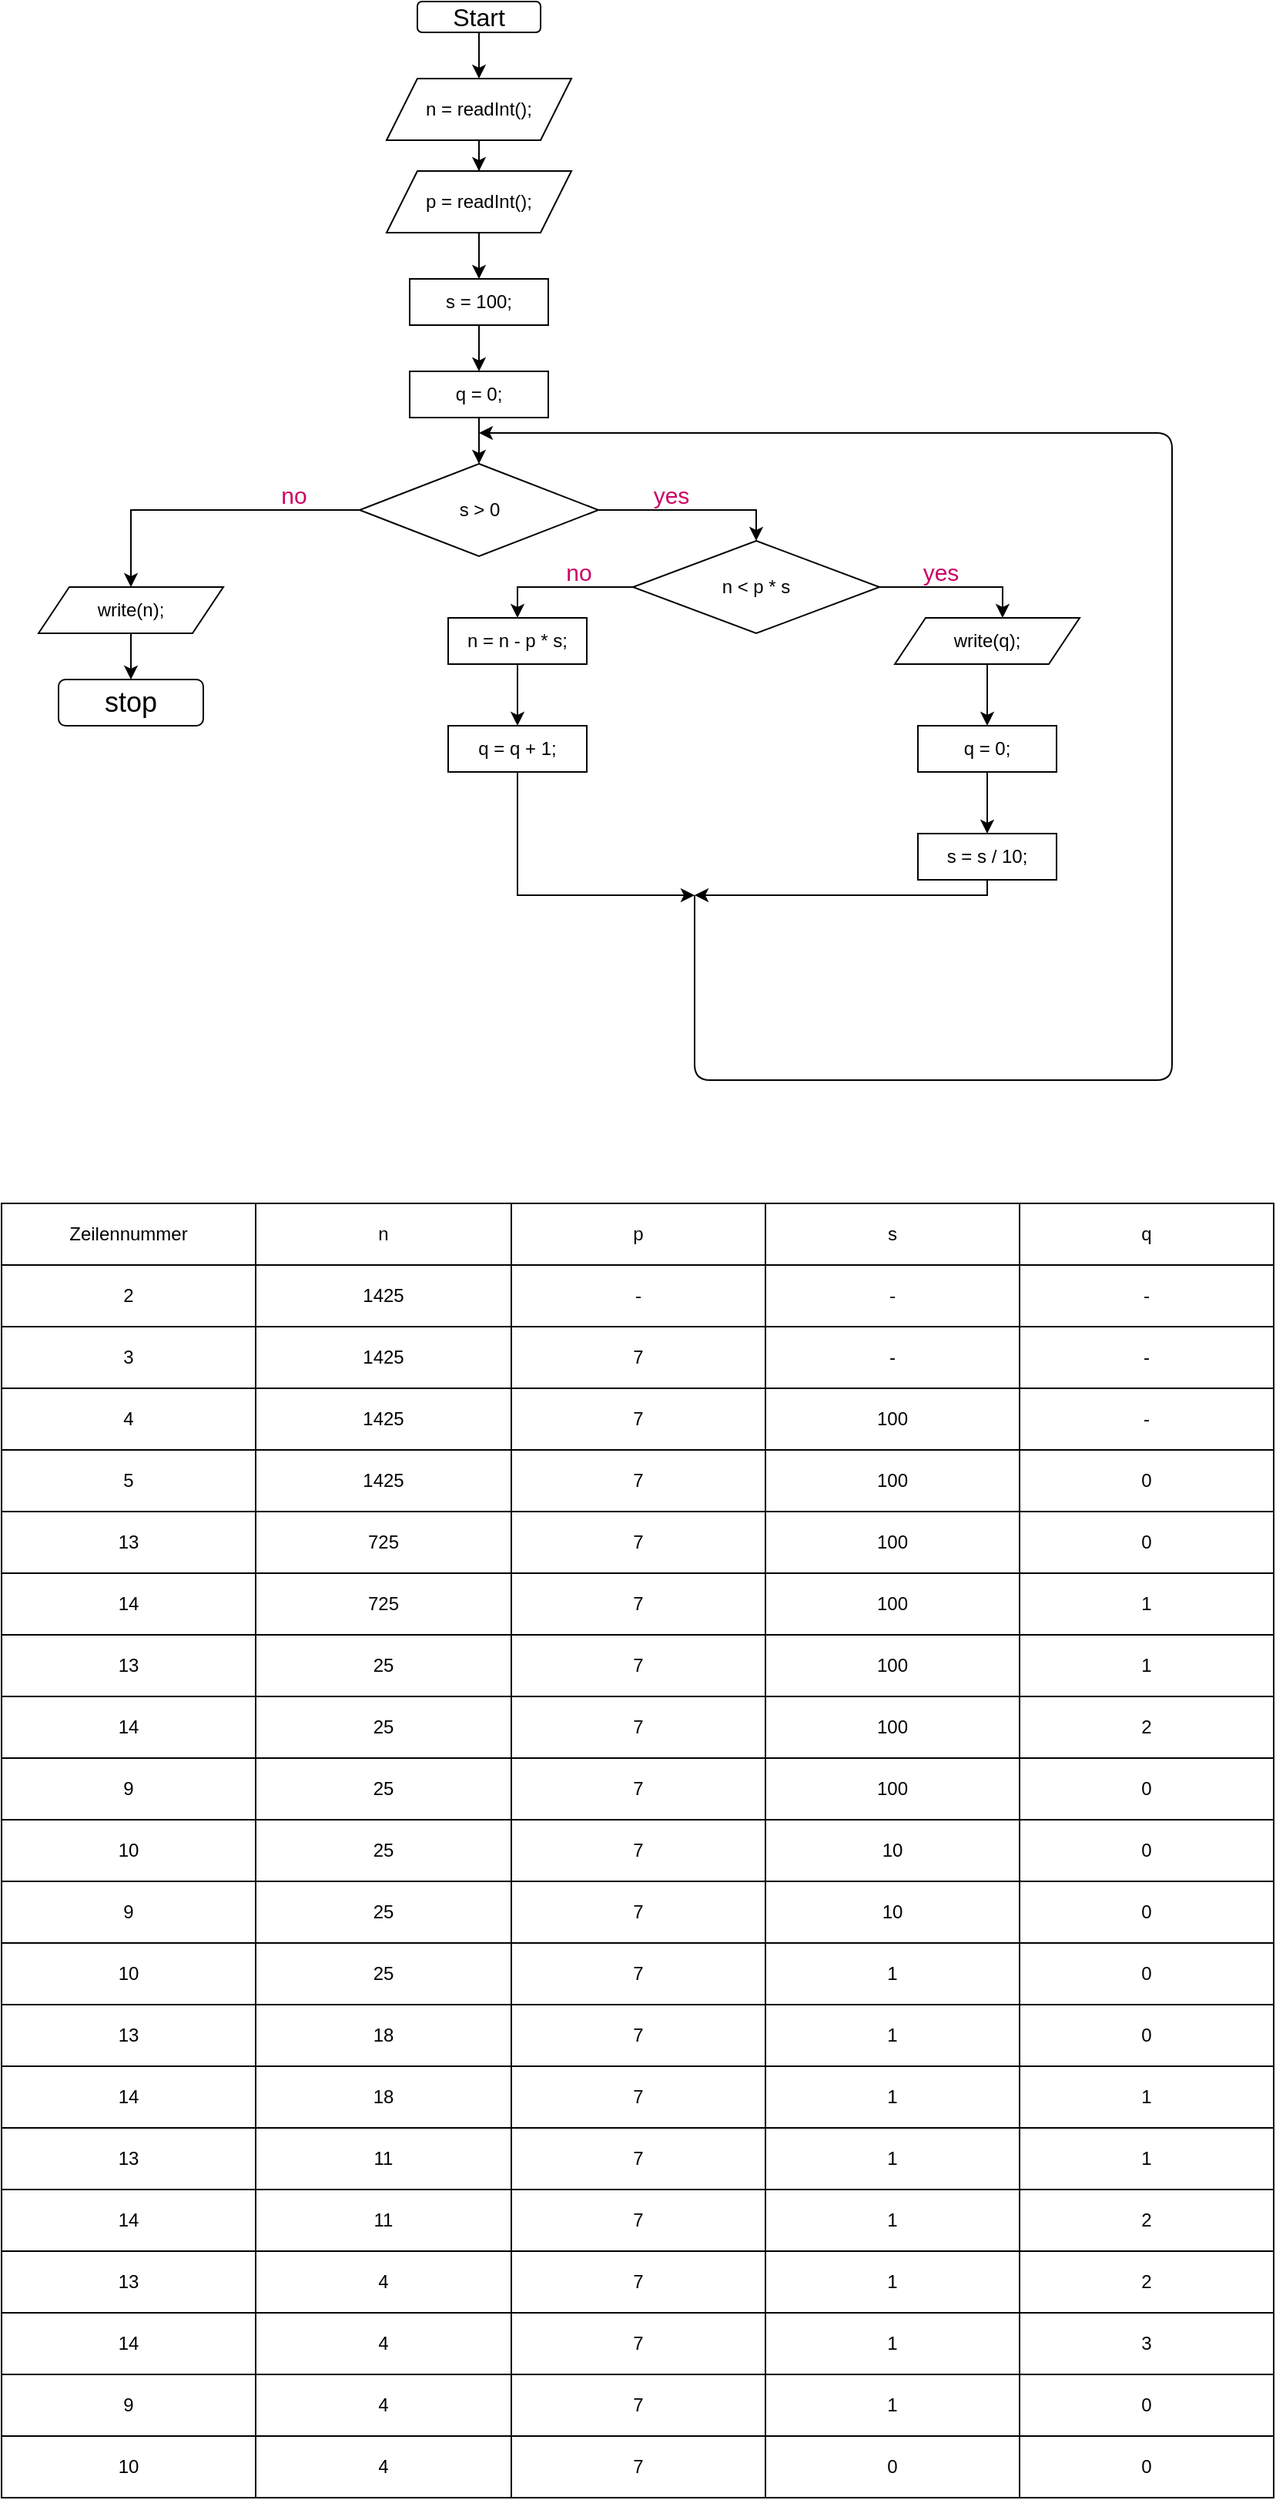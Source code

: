 <mxfile version="13.10.4" type="github">
  <diagram id="C5RBs43oDa-KdzZeNtuy" name="Page-1">
    <mxGraphModel dx="3784" dy="3625" grid="1" gridSize="10" guides="1" tooltips="1" connect="1" arrows="1" fold="1" page="1" pageScale="1" pageWidth="827" pageHeight="1169" math="0" shadow="0">
      <root>
        <mxCell id="WIyWlLk6GJQsqaUBKTNV-0" />
        <mxCell id="WIyWlLk6GJQsqaUBKTNV-1" parent="WIyWlLk6GJQsqaUBKTNV-0" />
        <mxCell id="oVYYZSYCnaUJ3tYDAJk9-23" style="edgeStyle=orthogonalEdgeStyle;rounded=0;orthogonalLoop=1;jettySize=auto;html=1;" edge="1" parent="WIyWlLk6GJQsqaUBKTNV-1" source="oVYYZSYCnaUJ3tYDAJk9-0" target="oVYYZSYCnaUJ3tYDAJk9-9">
          <mxGeometry relative="1" as="geometry" />
        </mxCell>
        <mxCell id="oVYYZSYCnaUJ3tYDAJk9-0" value="write(n);" style="shape=parallelogram;perimeter=parallelogramPerimeter;whiteSpace=wrap;html=1;fixedSize=1;" vertex="1" parent="WIyWlLk6GJQsqaUBKTNV-1">
          <mxGeometry x="294" y="360" width="120" height="30" as="geometry" />
        </mxCell>
        <mxCell id="oVYYZSYCnaUJ3tYDAJk9-80" style="edgeStyle=orthogonalEdgeStyle;rounded=0;orthogonalLoop=1;jettySize=auto;html=1;fontColor=#CC0066;" edge="1" parent="WIyWlLk6GJQsqaUBKTNV-1" source="oVYYZSYCnaUJ3tYDAJk9-1" target="oVYYZSYCnaUJ3tYDAJk9-79">
          <mxGeometry relative="1" as="geometry" />
        </mxCell>
        <mxCell id="oVYYZSYCnaUJ3tYDAJk9-1" value="n = readInt();" style="shape=parallelogram;perimeter=parallelogramPerimeter;whiteSpace=wrap;html=1;fixedSize=1;" vertex="1" parent="WIyWlLk6GJQsqaUBKTNV-1">
          <mxGeometry x="520" y="30" width="120" height="40" as="geometry" />
        </mxCell>
        <mxCell id="oVYYZSYCnaUJ3tYDAJk9-19" style="edgeStyle=orthogonalEdgeStyle;rounded=0;orthogonalLoop=1;jettySize=auto;html=1;" edge="1" parent="WIyWlLk6GJQsqaUBKTNV-1" source="oVYYZSYCnaUJ3tYDAJk9-2" target="oVYYZSYCnaUJ3tYDAJk9-3">
          <mxGeometry relative="1" as="geometry" />
        </mxCell>
        <mxCell id="oVYYZSYCnaUJ3tYDAJk9-2" value="s = 100;" style="rounded=0;whiteSpace=wrap;html=1;" vertex="1" parent="WIyWlLk6GJQsqaUBKTNV-1">
          <mxGeometry x="535" y="160" width="90" height="30" as="geometry" />
        </mxCell>
        <mxCell id="oVYYZSYCnaUJ3tYDAJk9-20" style="edgeStyle=orthogonalEdgeStyle;rounded=0;orthogonalLoop=1;jettySize=auto;html=1;" edge="1" parent="WIyWlLk6GJQsqaUBKTNV-1" source="oVYYZSYCnaUJ3tYDAJk9-3" target="oVYYZSYCnaUJ3tYDAJk9-5">
          <mxGeometry relative="1" as="geometry" />
        </mxCell>
        <mxCell id="oVYYZSYCnaUJ3tYDAJk9-3" value="q = 0;" style="rounded=0;whiteSpace=wrap;html=1;" vertex="1" parent="WIyWlLk6GJQsqaUBKTNV-1">
          <mxGeometry x="535" y="220" width="90" height="30" as="geometry" />
        </mxCell>
        <mxCell id="oVYYZSYCnaUJ3tYDAJk9-16" style="edgeStyle=orthogonalEdgeStyle;rounded=0;orthogonalLoop=1;jettySize=auto;html=1;" edge="1" parent="WIyWlLk6GJQsqaUBKTNV-1" source="oVYYZSYCnaUJ3tYDAJk9-4" target="oVYYZSYCnaUJ3tYDAJk9-1">
          <mxGeometry relative="1" as="geometry" />
        </mxCell>
        <mxCell id="oVYYZSYCnaUJ3tYDAJk9-4" value="&lt;font style=&quot;font-size: 16px&quot;&gt;Start&lt;/font&gt;" style="rounded=1;whiteSpace=wrap;html=1;fontSize=12;glass=0;strokeWidth=1;shadow=0;" vertex="1" parent="WIyWlLk6GJQsqaUBKTNV-1">
          <mxGeometry x="540" y="-20" width="80" height="20" as="geometry" />
        </mxCell>
        <mxCell id="oVYYZSYCnaUJ3tYDAJk9-21" style="edgeStyle=orthogonalEdgeStyle;rounded=0;orthogonalLoop=1;jettySize=auto;html=1;entryX=0.5;entryY=0;entryDx=0;entryDy=0;" edge="1" parent="WIyWlLk6GJQsqaUBKTNV-1" source="oVYYZSYCnaUJ3tYDAJk9-5" target="oVYYZSYCnaUJ3tYDAJk9-10">
          <mxGeometry relative="1" as="geometry" />
        </mxCell>
        <mxCell id="oVYYZSYCnaUJ3tYDAJk9-22" style="edgeStyle=orthogonalEdgeStyle;rounded=0;orthogonalLoop=1;jettySize=auto;html=1;entryX=0.5;entryY=0;entryDx=0;entryDy=0;" edge="1" parent="WIyWlLk6GJQsqaUBKTNV-1" source="oVYYZSYCnaUJ3tYDAJk9-5" target="oVYYZSYCnaUJ3tYDAJk9-0">
          <mxGeometry relative="1" as="geometry" />
        </mxCell>
        <mxCell id="oVYYZSYCnaUJ3tYDAJk9-5" value="s &amp;gt; 0" style="rhombus;whiteSpace=wrap;html=1;" vertex="1" parent="WIyWlLk6GJQsqaUBKTNV-1">
          <mxGeometry x="502.5" y="280" width="155" height="60" as="geometry" />
        </mxCell>
        <mxCell id="oVYYZSYCnaUJ3tYDAJk9-9" value="&lt;font style=&quot;font-size: 18px&quot;&gt;stop&lt;/font&gt;" style="rounded=1;whiteSpace=wrap;html=1;" vertex="1" parent="WIyWlLk6GJQsqaUBKTNV-1">
          <mxGeometry x="307" y="420" width="94" height="30" as="geometry" />
        </mxCell>
        <mxCell id="oVYYZSYCnaUJ3tYDAJk9-25" style="edgeStyle=orthogonalEdgeStyle;rounded=0;orthogonalLoop=1;jettySize=auto;html=1;entryX=0.583;entryY=0;entryDx=0;entryDy=0;entryPerimeter=0;" edge="1" parent="WIyWlLk6GJQsqaUBKTNV-1" source="oVYYZSYCnaUJ3tYDAJk9-10" target="oVYYZSYCnaUJ3tYDAJk9-11">
          <mxGeometry relative="1" as="geometry" />
        </mxCell>
        <mxCell id="oVYYZSYCnaUJ3tYDAJk9-26" style="edgeStyle=orthogonalEdgeStyle;rounded=0;orthogonalLoop=1;jettySize=auto;html=1;entryX=0.5;entryY=0;entryDx=0;entryDy=0;" edge="1" parent="WIyWlLk6GJQsqaUBKTNV-1" source="oVYYZSYCnaUJ3tYDAJk9-10" target="oVYYZSYCnaUJ3tYDAJk9-14">
          <mxGeometry relative="1" as="geometry" />
        </mxCell>
        <mxCell id="oVYYZSYCnaUJ3tYDAJk9-10" value="n &amp;lt; p * s" style="rhombus;whiteSpace=wrap;html=1;" vertex="1" parent="WIyWlLk6GJQsqaUBKTNV-1">
          <mxGeometry x="680" y="330" width="160" height="60" as="geometry" />
        </mxCell>
        <mxCell id="oVYYZSYCnaUJ3tYDAJk9-28" style="edgeStyle=orthogonalEdgeStyle;rounded=0;orthogonalLoop=1;jettySize=auto;html=1;entryX=0.5;entryY=0;entryDx=0;entryDy=0;" edge="1" parent="WIyWlLk6GJQsqaUBKTNV-1" source="oVYYZSYCnaUJ3tYDAJk9-11" target="oVYYZSYCnaUJ3tYDAJk9-12">
          <mxGeometry relative="1" as="geometry" />
        </mxCell>
        <mxCell id="oVYYZSYCnaUJ3tYDAJk9-11" value="write(q);" style="shape=parallelogram;perimeter=parallelogramPerimeter;whiteSpace=wrap;html=1;fixedSize=1;" vertex="1" parent="WIyWlLk6GJQsqaUBKTNV-1">
          <mxGeometry x="850" y="380" width="120" height="30" as="geometry" />
        </mxCell>
        <mxCell id="oVYYZSYCnaUJ3tYDAJk9-29" style="edgeStyle=orthogonalEdgeStyle;rounded=0;orthogonalLoop=1;jettySize=auto;html=1;" edge="1" parent="WIyWlLk6GJQsqaUBKTNV-1" source="oVYYZSYCnaUJ3tYDAJk9-12" target="oVYYZSYCnaUJ3tYDAJk9-13">
          <mxGeometry relative="1" as="geometry" />
        </mxCell>
        <mxCell id="oVYYZSYCnaUJ3tYDAJk9-12" value="q = 0;" style="rounded=0;whiteSpace=wrap;html=1;" vertex="1" parent="WIyWlLk6GJQsqaUBKTNV-1">
          <mxGeometry x="865" y="450" width="90" height="30" as="geometry" />
        </mxCell>
        <mxCell id="oVYYZSYCnaUJ3tYDAJk9-39" style="edgeStyle=orthogonalEdgeStyle;rounded=0;orthogonalLoop=1;jettySize=auto;html=1;" edge="1" parent="WIyWlLk6GJQsqaUBKTNV-1" source="oVYYZSYCnaUJ3tYDAJk9-13">
          <mxGeometry relative="1" as="geometry">
            <mxPoint x="720" y="560" as="targetPoint" />
            <Array as="points">
              <mxPoint x="910" y="560" />
            </Array>
          </mxGeometry>
        </mxCell>
        <mxCell id="oVYYZSYCnaUJ3tYDAJk9-13" value="s = s / 10;" style="rounded=0;whiteSpace=wrap;html=1;" vertex="1" parent="WIyWlLk6GJQsqaUBKTNV-1">
          <mxGeometry x="865" y="520" width="90" height="30" as="geometry" />
        </mxCell>
        <mxCell id="oVYYZSYCnaUJ3tYDAJk9-27" style="edgeStyle=orthogonalEdgeStyle;rounded=0;orthogonalLoop=1;jettySize=auto;html=1;" edge="1" parent="WIyWlLk6GJQsqaUBKTNV-1" source="oVYYZSYCnaUJ3tYDAJk9-14" target="oVYYZSYCnaUJ3tYDAJk9-15">
          <mxGeometry relative="1" as="geometry" />
        </mxCell>
        <mxCell id="oVYYZSYCnaUJ3tYDAJk9-14" value="n = n - p * s;" style="rounded=0;whiteSpace=wrap;html=1;" vertex="1" parent="WIyWlLk6GJQsqaUBKTNV-1">
          <mxGeometry x="560" y="380" width="90" height="30" as="geometry" />
        </mxCell>
        <mxCell id="oVYYZSYCnaUJ3tYDAJk9-38" style="edgeStyle=orthogonalEdgeStyle;rounded=0;orthogonalLoop=1;jettySize=auto;html=1;" edge="1" parent="WIyWlLk6GJQsqaUBKTNV-1" source="oVYYZSYCnaUJ3tYDAJk9-15">
          <mxGeometry relative="1" as="geometry">
            <mxPoint x="720" y="560" as="targetPoint" />
            <Array as="points">
              <mxPoint x="605" y="560" />
            </Array>
          </mxGeometry>
        </mxCell>
        <mxCell id="oVYYZSYCnaUJ3tYDAJk9-15" value="q = q + 1;" style="rounded=0;whiteSpace=wrap;html=1;" vertex="1" parent="WIyWlLk6GJQsqaUBKTNV-1">
          <mxGeometry x="560" y="450" width="90" height="30" as="geometry" />
        </mxCell>
        <mxCell id="oVYYZSYCnaUJ3tYDAJk9-33" value="&lt;font style=&quot;font-size: 15px&quot;&gt;yes&lt;/font&gt;" style="text;html=1;strokeColor=none;fillColor=none;align=center;verticalAlign=middle;whiteSpace=wrap;rounded=0;fontColor=#CC0066;" vertex="1" parent="WIyWlLk6GJQsqaUBKTNV-1">
          <mxGeometry x="860" y="340" width="40" height="20" as="geometry" />
        </mxCell>
        <mxCell id="oVYYZSYCnaUJ3tYDAJk9-34" value="&lt;font style=&quot;font-size: 15px&quot;&gt;no&lt;/font&gt;" style="text;html=1;strokeColor=none;fillColor=none;align=center;verticalAlign=middle;whiteSpace=wrap;rounded=0;fontColor=#CC0066;" vertex="1" parent="WIyWlLk6GJQsqaUBKTNV-1">
          <mxGeometry x="625" y="340" width="40" height="20" as="geometry" />
        </mxCell>
        <mxCell id="oVYYZSYCnaUJ3tYDAJk9-35" value="&lt;font style=&quot;font-size: 15px&quot;&gt;no&lt;/font&gt;" style="text;html=1;strokeColor=none;fillColor=none;align=center;verticalAlign=middle;whiteSpace=wrap;rounded=0;fontColor=#CC0066;" vertex="1" parent="WIyWlLk6GJQsqaUBKTNV-1">
          <mxGeometry x="440" y="290" width="40" height="20" as="geometry" />
        </mxCell>
        <mxCell id="oVYYZSYCnaUJ3tYDAJk9-36" value="&lt;font style=&quot;font-size: 15px&quot;&gt;yes&lt;/font&gt;" style="text;html=1;strokeColor=none;fillColor=none;align=center;verticalAlign=middle;whiteSpace=wrap;rounded=0;fontColor=#CC0066;" vertex="1" parent="WIyWlLk6GJQsqaUBKTNV-1">
          <mxGeometry x="680" y="290" width="50" height="20" as="geometry" />
        </mxCell>
        <mxCell id="oVYYZSYCnaUJ3tYDAJk9-40" value="" style="endArrow=classic;html=1;" edge="1" parent="WIyWlLk6GJQsqaUBKTNV-1">
          <mxGeometry width="50" height="50" relative="1" as="geometry">
            <mxPoint x="720" y="560" as="sourcePoint" />
            <mxPoint x="580" y="260" as="targetPoint" />
            <Array as="points">
              <mxPoint x="720" y="680" />
              <mxPoint x="1030" y="680" />
              <mxPoint x="1030" y="260" />
            </Array>
          </mxGeometry>
        </mxCell>
        <mxCell id="oVYYZSYCnaUJ3tYDAJk9-41" value="" style="shape=table;html=1;whiteSpace=wrap;startSize=0;container=1;collapsible=0;childLayout=tableLayout;fontColor=#CC0066;" vertex="1" parent="WIyWlLk6GJQsqaUBKTNV-1">
          <mxGeometry x="270" y="760" width="826" height="840" as="geometry" />
        </mxCell>
        <mxCell id="oVYYZSYCnaUJ3tYDAJk9-42" value="" style="shape=partialRectangle;html=1;whiteSpace=wrap;collapsible=0;dropTarget=0;pointerEvents=0;fillColor=none;top=0;left=0;bottom=0;right=0;points=[[0,0.5],[1,0.5]];portConstraint=eastwest;flipH=0;" vertex="1" parent="oVYYZSYCnaUJ3tYDAJk9-41">
          <mxGeometry width="826" height="40" as="geometry" />
        </mxCell>
        <mxCell id="oVYYZSYCnaUJ3tYDAJk9-43" value="Zeilennummer" style="shape=partialRectangle;html=1;whiteSpace=wrap;connectable=0;fillColor=none;top=0;left=0;bottom=0;right=0;overflow=hidden;" vertex="1" parent="oVYYZSYCnaUJ3tYDAJk9-42">
          <mxGeometry width="165" height="40" as="geometry" />
        </mxCell>
        <mxCell id="oVYYZSYCnaUJ3tYDAJk9-44" value="n" style="shape=partialRectangle;html=1;whiteSpace=wrap;connectable=0;fillColor=none;top=0;left=0;bottom=0;right=0;overflow=hidden;" vertex="1" parent="oVYYZSYCnaUJ3tYDAJk9-42">
          <mxGeometry x="165" width="166" height="40" as="geometry" />
        </mxCell>
        <mxCell id="oVYYZSYCnaUJ3tYDAJk9-45" value="p" style="shape=partialRectangle;html=1;whiteSpace=wrap;connectable=0;fillColor=none;top=0;left=0;bottom=0;right=0;overflow=hidden;" vertex="1" parent="oVYYZSYCnaUJ3tYDAJk9-42">
          <mxGeometry x="331" width="165" height="40" as="geometry" />
        </mxCell>
        <mxCell id="oVYYZSYCnaUJ3tYDAJk9-65" value="s" style="shape=partialRectangle;html=1;whiteSpace=wrap;connectable=0;fillColor=none;top=0;left=0;bottom=0;right=0;overflow=hidden;" vertex="1" parent="oVYYZSYCnaUJ3tYDAJk9-42">
          <mxGeometry x="496" width="165" height="40" as="geometry" />
        </mxCell>
        <mxCell id="oVYYZSYCnaUJ3tYDAJk9-73" value="q" style="shape=partialRectangle;html=1;whiteSpace=wrap;connectable=0;fillColor=none;top=0;left=0;bottom=0;right=0;overflow=hidden;" vertex="1" parent="oVYYZSYCnaUJ3tYDAJk9-42">
          <mxGeometry x="661" width="165" height="40" as="geometry" />
        </mxCell>
        <mxCell id="oVYYZSYCnaUJ3tYDAJk9-59" style="shape=partialRectangle;html=1;whiteSpace=wrap;collapsible=0;dropTarget=0;pointerEvents=0;fillColor=none;top=0;left=0;bottom=0;right=0;points=[[0,0.5],[1,0.5]];portConstraint=eastwest;flipH=0;" vertex="1" parent="oVYYZSYCnaUJ3tYDAJk9-41">
          <mxGeometry y="40" width="826" height="40" as="geometry" />
        </mxCell>
        <mxCell id="oVYYZSYCnaUJ3tYDAJk9-60" value="2" style="shape=partialRectangle;html=1;whiteSpace=wrap;connectable=0;fillColor=none;top=0;left=0;bottom=0;right=0;overflow=hidden;" vertex="1" parent="oVYYZSYCnaUJ3tYDAJk9-59">
          <mxGeometry width="165" height="40" as="geometry" />
        </mxCell>
        <mxCell id="oVYYZSYCnaUJ3tYDAJk9-61" value="1425" style="shape=partialRectangle;html=1;whiteSpace=wrap;connectable=0;fillColor=none;top=0;left=0;bottom=0;right=0;overflow=hidden;" vertex="1" parent="oVYYZSYCnaUJ3tYDAJk9-59">
          <mxGeometry x="165" width="166" height="40" as="geometry" />
        </mxCell>
        <mxCell id="oVYYZSYCnaUJ3tYDAJk9-62" value="-" style="shape=partialRectangle;html=1;whiteSpace=wrap;connectable=0;fillColor=none;top=0;left=0;bottom=0;right=0;overflow=hidden;" vertex="1" parent="oVYYZSYCnaUJ3tYDAJk9-59">
          <mxGeometry x="331" width="165" height="40" as="geometry" />
        </mxCell>
        <mxCell id="oVYYZSYCnaUJ3tYDAJk9-63" value="-" style="shape=partialRectangle;html=1;whiteSpace=wrap;connectable=0;fillColor=none;top=0;left=0;bottom=0;right=0;overflow=hidden;" vertex="1" parent="oVYYZSYCnaUJ3tYDAJk9-59">
          <mxGeometry x="496" width="165" height="40" as="geometry" />
        </mxCell>
        <mxCell id="oVYYZSYCnaUJ3tYDAJk9-74" value="-" style="shape=partialRectangle;html=1;whiteSpace=wrap;connectable=0;fillColor=none;top=0;left=0;bottom=0;right=0;overflow=hidden;" vertex="1" parent="oVYYZSYCnaUJ3tYDAJk9-59">
          <mxGeometry x="661" width="165" height="40" as="geometry" />
        </mxCell>
        <mxCell id="oVYYZSYCnaUJ3tYDAJk9-55" style="shape=partialRectangle;html=1;whiteSpace=wrap;collapsible=0;dropTarget=0;pointerEvents=0;fillColor=none;top=0;left=0;bottom=0;right=0;points=[[0,0.5],[1,0.5]];portConstraint=eastwest;flipH=0;" vertex="1" parent="oVYYZSYCnaUJ3tYDAJk9-41">
          <mxGeometry y="80" width="826" height="40" as="geometry" />
        </mxCell>
        <mxCell id="oVYYZSYCnaUJ3tYDAJk9-56" value="3" style="shape=partialRectangle;html=1;whiteSpace=wrap;connectable=0;fillColor=none;top=0;left=0;bottom=0;right=0;overflow=hidden;" vertex="1" parent="oVYYZSYCnaUJ3tYDAJk9-55">
          <mxGeometry width="165" height="40" as="geometry" />
        </mxCell>
        <mxCell id="oVYYZSYCnaUJ3tYDAJk9-57" value="1425" style="shape=partialRectangle;html=1;whiteSpace=wrap;connectable=0;fillColor=none;top=0;left=0;bottom=0;right=0;overflow=hidden;" vertex="1" parent="oVYYZSYCnaUJ3tYDAJk9-55">
          <mxGeometry x="165" width="166" height="40" as="geometry" />
        </mxCell>
        <mxCell id="oVYYZSYCnaUJ3tYDAJk9-58" value="7" style="shape=partialRectangle;html=1;whiteSpace=wrap;connectable=0;fillColor=none;top=0;left=0;bottom=0;right=0;overflow=hidden;" vertex="1" parent="oVYYZSYCnaUJ3tYDAJk9-55">
          <mxGeometry x="331" width="165" height="40" as="geometry" />
        </mxCell>
        <mxCell id="oVYYZSYCnaUJ3tYDAJk9-64" value="-" style="shape=partialRectangle;html=1;whiteSpace=wrap;connectable=0;fillColor=none;top=0;left=0;bottom=0;right=0;overflow=hidden;" vertex="1" parent="oVYYZSYCnaUJ3tYDAJk9-55">
          <mxGeometry x="496" width="165" height="40" as="geometry" />
        </mxCell>
        <mxCell id="oVYYZSYCnaUJ3tYDAJk9-75" value="-" style="shape=partialRectangle;html=1;whiteSpace=wrap;connectable=0;fillColor=none;top=0;left=0;bottom=0;right=0;overflow=hidden;" vertex="1" parent="oVYYZSYCnaUJ3tYDAJk9-55">
          <mxGeometry x="661" width="165" height="40" as="geometry" />
        </mxCell>
        <mxCell id="oVYYZSYCnaUJ3tYDAJk9-68" style="shape=partialRectangle;html=1;whiteSpace=wrap;collapsible=0;dropTarget=0;pointerEvents=0;fillColor=none;top=0;left=0;bottom=0;right=0;points=[[0,0.5],[1,0.5]];portConstraint=eastwest;flipH=0;" vertex="1" parent="oVYYZSYCnaUJ3tYDAJk9-41">
          <mxGeometry y="120" width="826" height="40" as="geometry" />
        </mxCell>
        <mxCell id="oVYYZSYCnaUJ3tYDAJk9-69" value="4" style="shape=partialRectangle;html=1;whiteSpace=wrap;connectable=0;fillColor=none;top=0;left=0;bottom=0;right=0;overflow=hidden;" vertex="1" parent="oVYYZSYCnaUJ3tYDAJk9-68">
          <mxGeometry width="165" height="40" as="geometry" />
        </mxCell>
        <mxCell id="oVYYZSYCnaUJ3tYDAJk9-70" value="1425" style="shape=partialRectangle;html=1;whiteSpace=wrap;connectable=0;fillColor=none;top=0;left=0;bottom=0;right=0;overflow=hidden;" vertex="1" parent="oVYYZSYCnaUJ3tYDAJk9-68">
          <mxGeometry x="165" width="166" height="40" as="geometry" />
        </mxCell>
        <mxCell id="oVYYZSYCnaUJ3tYDAJk9-71" value="7" style="shape=partialRectangle;html=1;whiteSpace=wrap;connectable=0;fillColor=none;top=0;left=0;bottom=0;right=0;overflow=hidden;" vertex="1" parent="oVYYZSYCnaUJ3tYDAJk9-68">
          <mxGeometry x="331" width="165" height="40" as="geometry" />
        </mxCell>
        <mxCell id="oVYYZSYCnaUJ3tYDAJk9-72" value="100" style="shape=partialRectangle;html=1;whiteSpace=wrap;connectable=0;fillColor=none;top=0;left=0;bottom=0;right=0;overflow=hidden;" vertex="1" parent="oVYYZSYCnaUJ3tYDAJk9-68">
          <mxGeometry x="496" width="165" height="40" as="geometry" />
        </mxCell>
        <mxCell id="oVYYZSYCnaUJ3tYDAJk9-76" value="-" style="shape=partialRectangle;html=1;whiteSpace=wrap;connectable=0;fillColor=none;top=0;left=0;bottom=0;right=0;overflow=hidden;" vertex="1" parent="oVYYZSYCnaUJ3tYDAJk9-68">
          <mxGeometry x="661" width="165" height="40" as="geometry" />
        </mxCell>
        <mxCell id="oVYYZSYCnaUJ3tYDAJk9-50" value="" style="shape=partialRectangle;html=1;whiteSpace=wrap;collapsible=0;dropTarget=0;pointerEvents=0;fillColor=none;top=0;left=0;bottom=0;right=0;points=[[0,0.5],[1,0.5]];portConstraint=eastwest;" vertex="1" parent="oVYYZSYCnaUJ3tYDAJk9-41">
          <mxGeometry y="160" width="826" height="40" as="geometry" />
        </mxCell>
        <mxCell id="oVYYZSYCnaUJ3tYDAJk9-51" value="5" style="shape=partialRectangle;html=1;whiteSpace=wrap;connectable=0;fillColor=none;top=0;left=0;bottom=0;right=0;overflow=hidden;" vertex="1" parent="oVYYZSYCnaUJ3tYDAJk9-50">
          <mxGeometry width="165" height="40" as="geometry" />
        </mxCell>
        <mxCell id="oVYYZSYCnaUJ3tYDAJk9-52" value="1425" style="shape=partialRectangle;html=1;whiteSpace=wrap;connectable=0;fillColor=none;top=0;left=0;bottom=0;right=0;overflow=hidden;" vertex="1" parent="oVYYZSYCnaUJ3tYDAJk9-50">
          <mxGeometry x="165" width="166" height="40" as="geometry" />
        </mxCell>
        <mxCell id="oVYYZSYCnaUJ3tYDAJk9-53" value="7" style="shape=partialRectangle;html=1;whiteSpace=wrap;connectable=0;fillColor=none;top=0;left=0;bottom=0;right=0;overflow=hidden;" vertex="1" parent="oVYYZSYCnaUJ3tYDAJk9-50">
          <mxGeometry x="331" width="165" height="40" as="geometry" />
        </mxCell>
        <mxCell id="oVYYZSYCnaUJ3tYDAJk9-66" value="100" style="shape=partialRectangle;html=1;whiteSpace=wrap;connectable=0;fillColor=none;top=0;left=0;bottom=0;right=0;overflow=hidden;" vertex="1" parent="oVYYZSYCnaUJ3tYDAJk9-50">
          <mxGeometry x="496" width="165" height="40" as="geometry" />
        </mxCell>
        <mxCell id="oVYYZSYCnaUJ3tYDAJk9-77" value="0" style="shape=partialRectangle;html=1;whiteSpace=wrap;connectable=0;fillColor=none;top=0;left=0;bottom=0;right=0;overflow=hidden;" vertex="1" parent="oVYYZSYCnaUJ3tYDAJk9-50">
          <mxGeometry x="661" width="165" height="40" as="geometry" />
        </mxCell>
        <mxCell id="oVYYZSYCnaUJ3tYDAJk9-46" value="" style="shape=partialRectangle;html=1;whiteSpace=wrap;collapsible=0;dropTarget=0;pointerEvents=0;fillColor=none;top=0;left=0;bottom=0;right=0;points=[[0,0.5],[1,0.5]];portConstraint=eastwest;" vertex="1" parent="oVYYZSYCnaUJ3tYDAJk9-41">
          <mxGeometry y="200" width="826" height="40" as="geometry" />
        </mxCell>
        <mxCell id="oVYYZSYCnaUJ3tYDAJk9-47" value="13" style="shape=partialRectangle;html=1;whiteSpace=wrap;connectable=0;fillColor=none;top=0;left=0;bottom=0;right=0;overflow=hidden;" vertex="1" parent="oVYYZSYCnaUJ3tYDAJk9-46">
          <mxGeometry width="165" height="40" as="geometry" />
        </mxCell>
        <mxCell id="oVYYZSYCnaUJ3tYDAJk9-48" value="725" style="shape=partialRectangle;html=1;whiteSpace=wrap;connectable=0;fillColor=none;top=0;left=0;bottom=0;right=0;overflow=hidden;" vertex="1" parent="oVYYZSYCnaUJ3tYDAJk9-46">
          <mxGeometry x="165" width="166" height="40" as="geometry" />
        </mxCell>
        <mxCell id="oVYYZSYCnaUJ3tYDAJk9-49" value="7" style="shape=partialRectangle;html=1;whiteSpace=wrap;connectable=0;fillColor=none;top=0;left=0;bottom=0;right=0;overflow=hidden;" vertex="1" parent="oVYYZSYCnaUJ3tYDAJk9-46">
          <mxGeometry x="331" width="165" height="40" as="geometry" />
        </mxCell>
        <mxCell id="oVYYZSYCnaUJ3tYDAJk9-67" value="100" style="shape=partialRectangle;html=1;whiteSpace=wrap;connectable=0;fillColor=none;top=0;left=0;bottom=0;right=0;overflow=hidden;" vertex="1" parent="oVYYZSYCnaUJ3tYDAJk9-46">
          <mxGeometry x="496" width="165" height="40" as="geometry" />
        </mxCell>
        <mxCell id="oVYYZSYCnaUJ3tYDAJk9-78" value="0" style="shape=partialRectangle;html=1;whiteSpace=wrap;connectable=0;fillColor=none;top=0;left=0;bottom=0;right=0;overflow=hidden;" vertex="1" parent="oVYYZSYCnaUJ3tYDAJk9-46">
          <mxGeometry x="661" width="165" height="40" as="geometry" />
        </mxCell>
        <mxCell id="oVYYZSYCnaUJ3tYDAJk9-82" style="shape=partialRectangle;html=1;whiteSpace=wrap;collapsible=0;dropTarget=0;pointerEvents=0;fillColor=none;top=0;left=0;bottom=0;right=0;points=[[0,0.5],[1,0.5]];portConstraint=eastwest;" vertex="1" parent="oVYYZSYCnaUJ3tYDAJk9-41">
          <mxGeometry y="240" width="826" height="40" as="geometry" />
        </mxCell>
        <mxCell id="oVYYZSYCnaUJ3tYDAJk9-83" value="14" style="shape=partialRectangle;html=1;whiteSpace=wrap;connectable=0;fillColor=none;top=0;left=0;bottom=0;right=0;overflow=hidden;" vertex="1" parent="oVYYZSYCnaUJ3tYDAJk9-82">
          <mxGeometry width="165" height="40" as="geometry" />
        </mxCell>
        <mxCell id="oVYYZSYCnaUJ3tYDAJk9-84" value="725" style="shape=partialRectangle;html=1;whiteSpace=wrap;connectable=0;fillColor=none;top=0;left=0;bottom=0;right=0;overflow=hidden;" vertex="1" parent="oVYYZSYCnaUJ3tYDAJk9-82">
          <mxGeometry x="165" width="166" height="40" as="geometry" />
        </mxCell>
        <mxCell id="oVYYZSYCnaUJ3tYDAJk9-85" value="7" style="shape=partialRectangle;html=1;whiteSpace=wrap;connectable=0;fillColor=none;top=0;left=0;bottom=0;right=0;overflow=hidden;" vertex="1" parent="oVYYZSYCnaUJ3tYDAJk9-82">
          <mxGeometry x="331" width="165" height="40" as="geometry" />
        </mxCell>
        <mxCell id="oVYYZSYCnaUJ3tYDAJk9-86" value="100" style="shape=partialRectangle;html=1;whiteSpace=wrap;connectable=0;fillColor=none;top=0;left=0;bottom=0;right=0;overflow=hidden;" vertex="1" parent="oVYYZSYCnaUJ3tYDAJk9-82">
          <mxGeometry x="496" width="165" height="40" as="geometry" />
        </mxCell>
        <mxCell id="oVYYZSYCnaUJ3tYDAJk9-87" value="1" style="shape=partialRectangle;html=1;whiteSpace=wrap;connectable=0;fillColor=none;top=0;left=0;bottom=0;right=0;overflow=hidden;" vertex="1" parent="oVYYZSYCnaUJ3tYDAJk9-82">
          <mxGeometry x="661" width="165" height="40" as="geometry" />
        </mxCell>
        <mxCell id="oVYYZSYCnaUJ3tYDAJk9-88" style="shape=partialRectangle;html=1;whiteSpace=wrap;collapsible=0;dropTarget=0;pointerEvents=0;fillColor=none;top=0;left=0;bottom=0;right=0;points=[[0,0.5],[1,0.5]];portConstraint=eastwest;" vertex="1" parent="oVYYZSYCnaUJ3tYDAJk9-41">
          <mxGeometry y="280" width="826" height="40" as="geometry" />
        </mxCell>
        <mxCell id="oVYYZSYCnaUJ3tYDAJk9-89" value="13" style="shape=partialRectangle;html=1;whiteSpace=wrap;connectable=0;fillColor=none;top=0;left=0;bottom=0;right=0;overflow=hidden;" vertex="1" parent="oVYYZSYCnaUJ3tYDAJk9-88">
          <mxGeometry width="165" height="40" as="geometry" />
        </mxCell>
        <mxCell id="oVYYZSYCnaUJ3tYDAJk9-90" value="25" style="shape=partialRectangle;html=1;whiteSpace=wrap;connectable=0;fillColor=none;top=0;left=0;bottom=0;right=0;overflow=hidden;" vertex="1" parent="oVYYZSYCnaUJ3tYDAJk9-88">
          <mxGeometry x="165" width="166" height="40" as="geometry" />
        </mxCell>
        <mxCell id="oVYYZSYCnaUJ3tYDAJk9-91" value="7" style="shape=partialRectangle;html=1;whiteSpace=wrap;connectable=0;fillColor=none;top=0;left=0;bottom=0;right=0;overflow=hidden;" vertex="1" parent="oVYYZSYCnaUJ3tYDAJk9-88">
          <mxGeometry x="331" width="165" height="40" as="geometry" />
        </mxCell>
        <mxCell id="oVYYZSYCnaUJ3tYDAJk9-92" value="100" style="shape=partialRectangle;html=1;whiteSpace=wrap;connectable=0;fillColor=none;top=0;left=0;bottom=0;right=0;overflow=hidden;" vertex="1" parent="oVYYZSYCnaUJ3tYDAJk9-88">
          <mxGeometry x="496" width="165" height="40" as="geometry" />
        </mxCell>
        <mxCell id="oVYYZSYCnaUJ3tYDAJk9-93" value="1" style="shape=partialRectangle;html=1;whiteSpace=wrap;connectable=0;fillColor=none;top=0;left=0;bottom=0;right=0;overflow=hidden;" vertex="1" parent="oVYYZSYCnaUJ3tYDAJk9-88">
          <mxGeometry x="661" width="165" height="40" as="geometry" />
        </mxCell>
        <mxCell id="oVYYZSYCnaUJ3tYDAJk9-94" style="shape=partialRectangle;html=1;whiteSpace=wrap;collapsible=0;dropTarget=0;pointerEvents=0;fillColor=none;top=0;left=0;bottom=0;right=0;points=[[0,0.5],[1,0.5]];portConstraint=eastwest;" vertex="1" parent="oVYYZSYCnaUJ3tYDAJk9-41">
          <mxGeometry y="320" width="826" height="40" as="geometry" />
        </mxCell>
        <mxCell id="oVYYZSYCnaUJ3tYDAJk9-95" value="14" style="shape=partialRectangle;html=1;whiteSpace=wrap;connectable=0;fillColor=none;top=0;left=0;bottom=0;right=0;overflow=hidden;" vertex="1" parent="oVYYZSYCnaUJ3tYDAJk9-94">
          <mxGeometry width="165" height="40" as="geometry" />
        </mxCell>
        <mxCell id="oVYYZSYCnaUJ3tYDAJk9-96" value="25" style="shape=partialRectangle;html=1;whiteSpace=wrap;connectable=0;fillColor=none;top=0;left=0;bottom=0;right=0;overflow=hidden;" vertex="1" parent="oVYYZSYCnaUJ3tYDAJk9-94">
          <mxGeometry x="165" width="166" height="40" as="geometry" />
        </mxCell>
        <mxCell id="oVYYZSYCnaUJ3tYDAJk9-97" value="7" style="shape=partialRectangle;html=1;whiteSpace=wrap;connectable=0;fillColor=none;top=0;left=0;bottom=0;right=0;overflow=hidden;" vertex="1" parent="oVYYZSYCnaUJ3tYDAJk9-94">
          <mxGeometry x="331" width="165" height="40" as="geometry" />
        </mxCell>
        <mxCell id="oVYYZSYCnaUJ3tYDAJk9-98" value="100" style="shape=partialRectangle;html=1;whiteSpace=wrap;connectable=0;fillColor=none;top=0;left=0;bottom=0;right=0;overflow=hidden;" vertex="1" parent="oVYYZSYCnaUJ3tYDAJk9-94">
          <mxGeometry x="496" width="165" height="40" as="geometry" />
        </mxCell>
        <mxCell id="oVYYZSYCnaUJ3tYDAJk9-99" value="2" style="shape=partialRectangle;html=1;whiteSpace=wrap;connectable=0;fillColor=none;top=0;left=0;bottom=0;right=0;overflow=hidden;" vertex="1" parent="oVYYZSYCnaUJ3tYDAJk9-94">
          <mxGeometry x="661" width="165" height="40" as="geometry" />
        </mxCell>
        <mxCell id="oVYYZSYCnaUJ3tYDAJk9-106" style="shape=partialRectangle;html=1;whiteSpace=wrap;collapsible=0;dropTarget=0;pointerEvents=0;fillColor=none;top=0;left=0;bottom=0;right=0;points=[[0,0.5],[1,0.5]];portConstraint=eastwest;" vertex="1" parent="oVYYZSYCnaUJ3tYDAJk9-41">
          <mxGeometry y="360" width="826" height="40" as="geometry" />
        </mxCell>
        <mxCell id="oVYYZSYCnaUJ3tYDAJk9-107" value="9" style="shape=partialRectangle;html=1;whiteSpace=wrap;connectable=0;fillColor=none;top=0;left=0;bottom=0;right=0;overflow=hidden;" vertex="1" parent="oVYYZSYCnaUJ3tYDAJk9-106">
          <mxGeometry width="165" height="40" as="geometry" />
        </mxCell>
        <mxCell id="oVYYZSYCnaUJ3tYDAJk9-108" value="25" style="shape=partialRectangle;html=1;whiteSpace=wrap;connectable=0;fillColor=none;top=0;left=0;bottom=0;right=0;overflow=hidden;" vertex="1" parent="oVYYZSYCnaUJ3tYDAJk9-106">
          <mxGeometry x="165" width="166" height="40" as="geometry" />
        </mxCell>
        <mxCell id="oVYYZSYCnaUJ3tYDAJk9-109" value="7" style="shape=partialRectangle;html=1;whiteSpace=wrap;connectable=0;fillColor=none;top=0;left=0;bottom=0;right=0;overflow=hidden;" vertex="1" parent="oVYYZSYCnaUJ3tYDAJk9-106">
          <mxGeometry x="331" width="165" height="40" as="geometry" />
        </mxCell>
        <mxCell id="oVYYZSYCnaUJ3tYDAJk9-110" value="100" style="shape=partialRectangle;html=1;whiteSpace=wrap;connectable=0;fillColor=none;top=0;left=0;bottom=0;right=0;overflow=hidden;" vertex="1" parent="oVYYZSYCnaUJ3tYDAJk9-106">
          <mxGeometry x="496" width="165" height="40" as="geometry" />
        </mxCell>
        <mxCell id="oVYYZSYCnaUJ3tYDAJk9-111" value="0" style="shape=partialRectangle;html=1;whiteSpace=wrap;connectable=0;fillColor=none;top=0;left=0;bottom=0;right=0;overflow=hidden;" vertex="1" parent="oVYYZSYCnaUJ3tYDAJk9-106">
          <mxGeometry x="661" width="165" height="40" as="geometry" />
        </mxCell>
        <mxCell id="oVYYZSYCnaUJ3tYDAJk9-112" style="shape=partialRectangle;html=1;whiteSpace=wrap;collapsible=0;dropTarget=0;pointerEvents=0;fillColor=none;top=0;left=0;bottom=0;right=0;points=[[0,0.5],[1,0.5]];portConstraint=eastwest;" vertex="1" parent="oVYYZSYCnaUJ3tYDAJk9-41">
          <mxGeometry y="400" width="826" height="40" as="geometry" />
        </mxCell>
        <mxCell id="oVYYZSYCnaUJ3tYDAJk9-113" value="10" style="shape=partialRectangle;html=1;whiteSpace=wrap;connectable=0;fillColor=none;top=0;left=0;bottom=0;right=0;overflow=hidden;" vertex="1" parent="oVYYZSYCnaUJ3tYDAJk9-112">
          <mxGeometry width="165" height="40" as="geometry" />
        </mxCell>
        <mxCell id="oVYYZSYCnaUJ3tYDAJk9-114" value="25" style="shape=partialRectangle;html=1;whiteSpace=wrap;connectable=0;fillColor=none;top=0;left=0;bottom=0;right=0;overflow=hidden;" vertex="1" parent="oVYYZSYCnaUJ3tYDAJk9-112">
          <mxGeometry x="165" width="166" height="40" as="geometry" />
        </mxCell>
        <mxCell id="oVYYZSYCnaUJ3tYDAJk9-115" value="7" style="shape=partialRectangle;html=1;whiteSpace=wrap;connectable=0;fillColor=none;top=0;left=0;bottom=0;right=0;overflow=hidden;" vertex="1" parent="oVYYZSYCnaUJ3tYDAJk9-112">
          <mxGeometry x="331" width="165" height="40" as="geometry" />
        </mxCell>
        <mxCell id="oVYYZSYCnaUJ3tYDAJk9-116" value="10" style="shape=partialRectangle;html=1;whiteSpace=wrap;connectable=0;fillColor=none;top=0;left=0;bottom=0;right=0;overflow=hidden;" vertex="1" parent="oVYYZSYCnaUJ3tYDAJk9-112">
          <mxGeometry x="496" width="165" height="40" as="geometry" />
        </mxCell>
        <mxCell id="oVYYZSYCnaUJ3tYDAJk9-117" value="0" style="shape=partialRectangle;html=1;whiteSpace=wrap;connectable=0;fillColor=none;top=0;left=0;bottom=0;right=0;overflow=hidden;" vertex="1" parent="oVYYZSYCnaUJ3tYDAJk9-112">
          <mxGeometry x="661" width="165" height="40" as="geometry" />
        </mxCell>
        <mxCell id="oVYYZSYCnaUJ3tYDAJk9-118" style="shape=partialRectangle;html=1;whiteSpace=wrap;collapsible=0;dropTarget=0;pointerEvents=0;fillColor=none;top=0;left=0;bottom=0;right=0;points=[[0,0.5],[1,0.5]];portConstraint=eastwest;" vertex="1" parent="oVYYZSYCnaUJ3tYDAJk9-41">
          <mxGeometry y="440" width="826" height="40" as="geometry" />
        </mxCell>
        <mxCell id="oVYYZSYCnaUJ3tYDAJk9-119" value="9" style="shape=partialRectangle;html=1;whiteSpace=wrap;connectable=0;fillColor=none;top=0;left=0;bottom=0;right=0;overflow=hidden;" vertex="1" parent="oVYYZSYCnaUJ3tYDAJk9-118">
          <mxGeometry width="165" height="40" as="geometry" />
        </mxCell>
        <mxCell id="oVYYZSYCnaUJ3tYDAJk9-120" value="25" style="shape=partialRectangle;html=1;whiteSpace=wrap;connectable=0;fillColor=none;top=0;left=0;bottom=0;right=0;overflow=hidden;" vertex="1" parent="oVYYZSYCnaUJ3tYDAJk9-118">
          <mxGeometry x="165" width="166" height="40" as="geometry" />
        </mxCell>
        <mxCell id="oVYYZSYCnaUJ3tYDAJk9-121" value="7" style="shape=partialRectangle;html=1;whiteSpace=wrap;connectable=0;fillColor=none;top=0;left=0;bottom=0;right=0;overflow=hidden;" vertex="1" parent="oVYYZSYCnaUJ3tYDAJk9-118">
          <mxGeometry x="331" width="165" height="40" as="geometry" />
        </mxCell>
        <mxCell id="oVYYZSYCnaUJ3tYDAJk9-122" value="10" style="shape=partialRectangle;html=1;whiteSpace=wrap;connectable=0;fillColor=none;top=0;left=0;bottom=0;right=0;overflow=hidden;" vertex="1" parent="oVYYZSYCnaUJ3tYDAJk9-118">
          <mxGeometry x="496" width="165" height="40" as="geometry" />
        </mxCell>
        <mxCell id="oVYYZSYCnaUJ3tYDAJk9-123" value="0" style="shape=partialRectangle;html=1;whiteSpace=wrap;connectable=0;fillColor=none;top=0;left=0;bottom=0;right=0;overflow=hidden;" vertex="1" parent="oVYYZSYCnaUJ3tYDAJk9-118">
          <mxGeometry x="661" width="165" height="40" as="geometry" />
        </mxCell>
        <mxCell id="oVYYZSYCnaUJ3tYDAJk9-124" style="shape=partialRectangle;html=1;whiteSpace=wrap;collapsible=0;dropTarget=0;pointerEvents=0;fillColor=none;top=0;left=0;bottom=0;right=0;points=[[0,0.5],[1,0.5]];portConstraint=eastwest;" vertex="1" parent="oVYYZSYCnaUJ3tYDAJk9-41">
          <mxGeometry y="480" width="826" height="40" as="geometry" />
        </mxCell>
        <mxCell id="oVYYZSYCnaUJ3tYDAJk9-125" value="10" style="shape=partialRectangle;html=1;whiteSpace=wrap;connectable=0;fillColor=none;top=0;left=0;bottom=0;right=0;overflow=hidden;" vertex="1" parent="oVYYZSYCnaUJ3tYDAJk9-124">
          <mxGeometry width="165" height="40" as="geometry" />
        </mxCell>
        <mxCell id="oVYYZSYCnaUJ3tYDAJk9-126" value="25" style="shape=partialRectangle;html=1;whiteSpace=wrap;connectable=0;fillColor=none;top=0;left=0;bottom=0;right=0;overflow=hidden;" vertex="1" parent="oVYYZSYCnaUJ3tYDAJk9-124">
          <mxGeometry x="165" width="166" height="40" as="geometry" />
        </mxCell>
        <mxCell id="oVYYZSYCnaUJ3tYDAJk9-127" value="7" style="shape=partialRectangle;html=1;whiteSpace=wrap;connectable=0;fillColor=none;top=0;left=0;bottom=0;right=0;overflow=hidden;" vertex="1" parent="oVYYZSYCnaUJ3tYDAJk9-124">
          <mxGeometry x="331" width="165" height="40" as="geometry" />
        </mxCell>
        <mxCell id="oVYYZSYCnaUJ3tYDAJk9-128" value="1" style="shape=partialRectangle;html=1;whiteSpace=wrap;connectable=0;fillColor=none;top=0;left=0;bottom=0;right=0;overflow=hidden;" vertex="1" parent="oVYYZSYCnaUJ3tYDAJk9-124">
          <mxGeometry x="496" width="165" height="40" as="geometry" />
        </mxCell>
        <mxCell id="oVYYZSYCnaUJ3tYDAJk9-129" value="0" style="shape=partialRectangle;html=1;whiteSpace=wrap;connectable=0;fillColor=none;top=0;left=0;bottom=0;right=0;overflow=hidden;" vertex="1" parent="oVYYZSYCnaUJ3tYDAJk9-124">
          <mxGeometry x="661" width="165" height="40" as="geometry" />
        </mxCell>
        <mxCell id="oVYYZSYCnaUJ3tYDAJk9-130" style="shape=partialRectangle;html=1;whiteSpace=wrap;collapsible=0;dropTarget=0;pointerEvents=0;fillColor=none;top=0;left=0;bottom=0;right=0;points=[[0,0.5],[1,0.5]];portConstraint=eastwest;" vertex="1" parent="oVYYZSYCnaUJ3tYDAJk9-41">
          <mxGeometry y="520" width="826" height="40" as="geometry" />
        </mxCell>
        <mxCell id="oVYYZSYCnaUJ3tYDAJk9-131" value="13" style="shape=partialRectangle;html=1;whiteSpace=wrap;connectable=0;fillColor=none;top=0;left=0;bottom=0;right=0;overflow=hidden;" vertex="1" parent="oVYYZSYCnaUJ3tYDAJk9-130">
          <mxGeometry width="165" height="40" as="geometry" />
        </mxCell>
        <mxCell id="oVYYZSYCnaUJ3tYDAJk9-132" value="18" style="shape=partialRectangle;html=1;whiteSpace=wrap;connectable=0;fillColor=none;top=0;left=0;bottom=0;right=0;overflow=hidden;" vertex="1" parent="oVYYZSYCnaUJ3tYDAJk9-130">
          <mxGeometry x="165" width="166" height="40" as="geometry" />
        </mxCell>
        <mxCell id="oVYYZSYCnaUJ3tYDAJk9-133" value="7" style="shape=partialRectangle;html=1;whiteSpace=wrap;connectable=0;fillColor=none;top=0;left=0;bottom=0;right=0;overflow=hidden;" vertex="1" parent="oVYYZSYCnaUJ3tYDAJk9-130">
          <mxGeometry x="331" width="165" height="40" as="geometry" />
        </mxCell>
        <mxCell id="oVYYZSYCnaUJ3tYDAJk9-134" value="1" style="shape=partialRectangle;html=1;whiteSpace=wrap;connectable=0;fillColor=none;top=0;left=0;bottom=0;right=0;overflow=hidden;" vertex="1" parent="oVYYZSYCnaUJ3tYDAJk9-130">
          <mxGeometry x="496" width="165" height="40" as="geometry" />
        </mxCell>
        <mxCell id="oVYYZSYCnaUJ3tYDAJk9-135" value="0" style="shape=partialRectangle;html=1;whiteSpace=wrap;connectable=0;fillColor=none;top=0;left=0;bottom=0;right=0;overflow=hidden;" vertex="1" parent="oVYYZSYCnaUJ3tYDAJk9-130">
          <mxGeometry x="661" width="165" height="40" as="geometry" />
        </mxCell>
        <mxCell id="oVYYZSYCnaUJ3tYDAJk9-136" style="shape=partialRectangle;html=1;whiteSpace=wrap;collapsible=0;dropTarget=0;pointerEvents=0;fillColor=none;top=0;left=0;bottom=0;right=0;points=[[0,0.5],[1,0.5]];portConstraint=eastwest;" vertex="1" parent="oVYYZSYCnaUJ3tYDAJk9-41">
          <mxGeometry y="560" width="826" height="40" as="geometry" />
        </mxCell>
        <mxCell id="oVYYZSYCnaUJ3tYDAJk9-137" value="14" style="shape=partialRectangle;html=1;whiteSpace=wrap;connectable=0;fillColor=none;top=0;left=0;bottom=0;right=0;overflow=hidden;" vertex="1" parent="oVYYZSYCnaUJ3tYDAJk9-136">
          <mxGeometry width="165" height="40" as="geometry" />
        </mxCell>
        <mxCell id="oVYYZSYCnaUJ3tYDAJk9-138" value="18" style="shape=partialRectangle;html=1;whiteSpace=wrap;connectable=0;fillColor=none;top=0;left=0;bottom=0;right=0;overflow=hidden;" vertex="1" parent="oVYYZSYCnaUJ3tYDAJk9-136">
          <mxGeometry x="165" width="166" height="40" as="geometry" />
        </mxCell>
        <mxCell id="oVYYZSYCnaUJ3tYDAJk9-139" value="7" style="shape=partialRectangle;html=1;whiteSpace=wrap;connectable=0;fillColor=none;top=0;left=0;bottom=0;right=0;overflow=hidden;" vertex="1" parent="oVYYZSYCnaUJ3tYDAJk9-136">
          <mxGeometry x="331" width="165" height="40" as="geometry" />
        </mxCell>
        <mxCell id="oVYYZSYCnaUJ3tYDAJk9-140" value="1" style="shape=partialRectangle;html=1;whiteSpace=wrap;connectable=0;fillColor=none;top=0;left=0;bottom=0;right=0;overflow=hidden;" vertex="1" parent="oVYYZSYCnaUJ3tYDAJk9-136">
          <mxGeometry x="496" width="165" height="40" as="geometry" />
        </mxCell>
        <mxCell id="oVYYZSYCnaUJ3tYDAJk9-141" value="1" style="shape=partialRectangle;html=1;whiteSpace=wrap;connectable=0;fillColor=none;top=0;left=0;bottom=0;right=0;overflow=hidden;" vertex="1" parent="oVYYZSYCnaUJ3tYDAJk9-136">
          <mxGeometry x="661" width="165" height="40" as="geometry" />
        </mxCell>
        <mxCell id="oVYYZSYCnaUJ3tYDAJk9-142" style="shape=partialRectangle;html=1;whiteSpace=wrap;collapsible=0;dropTarget=0;pointerEvents=0;fillColor=none;top=0;left=0;bottom=0;right=0;points=[[0,0.5],[1,0.5]];portConstraint=eastwest;" vertex="1" parent="oVYYZSYCnaUJ3tYDAJk9-41">
          <mxGeometry y="600" width="826" height="40" as="geometry" />
        </mxCell>
        <mxCell id="oVYYZSYCnaUJ3tYDAJk9-143" value="13" style="shape=partialRectangle;html=1;whiteSpace=wrap;connectable=0;fillColor=none;top=0;left=0;bottom=0;right=0;overflow=hidden;" vertex="1" parent="oVYYZSYCnaUJ3tYDAJk9-142">
          <mxGeometry width="165" height="40" as="geometry" />
        </mxCell>
        <mxCell id="oVYYZSYCnaUJ3tYDAJk9-144" value="11" style="shape=partialRectangle;html=1;whiteSpace=wrap;connectable=0;fillColor=none;top=0;left=0;bottom=0;right=0;overflow=hidden;" vertex="1" parent="oVYYZSYCnaUJ3tYDAJk9-142">
          <mxGeometry x="165" width="166" height="40" as="geometry" />
        </mxCell>
        <mxCell id="oVYYZSYCnaUJ3tYDAJk9-145" value="7" style="shape=partialRectangle;html=1;whiteSpace=wrap;connectable=0;fillColor=none;top=0;left=0;bottom=0;right=0;overflow=hidden;" vertex="1" parent="oVYYZSYCnaUJ3tYDAJk9-142">
          <mxGeometry x="331" width="165" height="40" as="geometry" />
        </mxCell>
        <mxCell id="oVYYZSYCnaUJ3tYDAJk9-146" value="1" style="shape=partialRectangle;html=1;whiteSpace=wrap;connectable=0;fillColor=none;top=0;left=0;bottom=0;right=0;overflow=hidden;" vertex="1" parent="oVYYZSYCnaUJ3tYDAJk9-142">
          <mxGeometry x="496" width="165" height="40" as="geometry" />
        </mxCell>
        <mxCell id="oVYYZSYCnaUJ3tYDAJk9-147" value="1" style="shape=partialRectangle;html=1;whiteSpace=wrap;connectable=0;fillColor=none;top=0;left=0;bottom=0;right=0;overflow=hidden;" vertex="1" parent="oVYYZSYCnaUJ3tYDAJk9-142">
          <mxGeometry x="661" width="165" height="40" as="geometry" />
        </mxCell>
        <mxCell id="oVYYZSYCnaUJ3tYDAJk9-148" style="shape=partialRectangle;html=1;whiteSpace=wrap;collapsible=0;dropTarget=0;pointerEvents=0;fillColor=none;top=0;left=0;bottom=0;right=0;points=[[0,0.5],[1,0.5]];portConstraint=eastwest;" vertex="1" parent="oVYYZSYCnaUJ3tYDAJk9-41">
          <mxGeometry y="640" width="826" height="40" as="geometry" />
        </mxCell>
        <mxCell id="oVYYZSYCnaUJ3tYDAJk9-149" value="14" style="shape=partialRectangle;html=1;whiteSpace=wrap;connectable=0;fillColor=none;top=0;left=0;bottom=0;right=0;overflow=hidden;" vertex="1" parent="oVYYZSYCnaUJ3tYDAJk9-148">
          <mxGeometry width="165" height="40" as="geometry" />
        </mxCell>
        <mxCell id="oVYYZSYCnaUJ3tYDAJk9-150" value="11" style="shape=partialRectangle;html=1;whiteSpace=wrap;connectable=0;fillColor=none;top=0;left=0;bottom=0;right=0;overflow=hidden;" vertex="1" parent="oVYYZSYCnaUJ3tYDAJk9-148">
          <mxGeometry x="165" width="166" height="40" as="geometry" />
        </mxCell>
        <mxCell id="oVYYZSYCnaUJ3tYDAJk9-151" value="7" style="shape=partialRectangle;html=1;whiteSpace=wrap;connectable=0;fillColor=none;top=0;left=0;bottom=0;right=0;overflow=hidden;" vertex="1" parent="oVYYZSYCnaUJ3tYDAJk9-148">
          <mxGeometry x="331" width="165" height="40" as="geometry" />
        </mxCell>
        <mxCell id="oVYYZSYCnaUJ3tYDAJk9-152" value="1" style="shape=partialRectangle;html=1;whiteSpace=wrap;connectable=0;fillColor=none;top=0;left=0;bottom=0;right=0;overflow=hidden;" vertex="1" parent="oVYYZSYCnaUJ3tYDAJk9-148">
          <mxGeometry x="496" width="165" height="40" as="geometry" />
        </mxCell>
        <mxCell id="oVYYZSYCnaUJ3tYDAJk9-153" value="2" style="shape=partialRectangle;html=1;whiteSpace=wrap;connectable=0;fillColor=none;top=0;left=0;bottom=0;right=0;overflow=hidden;" vertex="1" parent="oVYYZSYCnaUJ3tYDAJk9-148">
          <mxGeometry x="661" width="165" height="40" as="geometry" />
        </mxCell>
        <mxCell id="oVYYZSYCnaUJ3tYDAJk9-154" style="shape=partialRectangle;html=1;whiteSpace=wrap;collapsible=0;dropTarget=0;pointerEvents=0;fillColor=none;top=0;left=0;bottom=0;right=0;points=[[0,0.5],[1,0.5]];portConstraint=eastwest;" vertex="1" parent="oVYYZSYCnaUJ3tYDAJk9-41">
          <mxGeometry y="680" width="826" height="40" as="geometry" />
        </mxCell>
        <mxCell id="oVYYZSYCnaUJ3tYDAJk9-155" value="13" style="shape=partialRectangle;html=1;whiteSpace=wrap;connectable=0;fillColor=none;top=0;left=0;bottom=0;right=0;overflow=hidden;" vertex="1" parent="oVYYZSYCnaUJ3tYDAJk9-154">
          <mxGeometry width="165" height="40" as="geometry" />
        </mxCell>
        <mxCell id="oVYYZSYCnaUJ3tYDAJk9-156" value="4" style="shape=partialRectangle;html=1;whiteSpace=wrap;connectable=0;fillColor=none;top=0;left=0;bottom=0;right=0;overflow=hidden;" vertex="1" parent="oVYYZSYCnaUJ3tYDAJk9-154">
          <mxGeometry x="165" width="166" height="40" as="geometry" />
        </mxCell>
        <mxCell id="oVYYZSYCnaUJ3tYDAJk9-157" value="7" style="shape=partialRectangle;html=1;whiteSpace=wrap;connectable=0;fillColor=none;top=0;left=0;bottom=0;right=0;overflow=hidden;" vertex="1" parent="oVYYZSYCnaUJ3tYDAJk9-154">
          <mxGeometry x="331" width="165" height="40" as="geometry" />
        </mxCell>
        <mxCell id="oVYYZSYCnaUJ3tYDAJk9-158" value="1" style="shape=partialRectangle;html=1;whiteSpace=wrap;connectable=0;fillColor=none;top=0;left=0;bottom=0;right=0;overflow=hidden;" vertex="1" parent="oVYYZSYCnaUJ3tYDAJk9-154">
          <mxGeometry x="496" width="165" height="40" as="geometry" />
        </mxCell>
        <mxCell id="oVYYZSYCnaUJ3tYDAJk9-159" value="2" style="shape=partialRectangle;html=1;whiteSpace=wrap;connectable=0;fillColor=none;top=0;left=0;bottom=0;right=0;overflow=hidden;" vertex="1" parent="oVYYZSYCnaUJ3tYDAJk9-154">
          <mxGeometry x="661" width="165" height="40" as="geometry" />
        </mxCell>
        <mxCell id="oVYYZSYCnaUJ3tYDAJk9-160" style="shape=partialRectangle;html=1;whiteSpace=wrap;collapsible=0;dropTarget=0;pointerEvents=0;fillColor=none;top=0;left=0;bottom=0;right=0;points=[[0,0.5],[1,0.5]];portConstraint=eastwest;" vertex="1" parent="oVYYZSYCnaUJ3tYDAJk9-41">
          <mxGeometry y="720" width="826" height="40" as="geometry" />
        </mxCell>
        <mxCell id="oVYYZSYCnaUJ3tYDAJk9-161" value="14" style="shape=partialRectangle;html=1;whiteSpace=wrap;connectable=0;fillColor=none;top=0;left=0;bottom=0;right=0;overflow=hidden;" vertex="1" parent="oVYYZSYCnaUJ3tYDAJk9-160">
          <mxGeometry width="165" height="40" as="geometry" />
        </mxCell>
        <mxCell id="oVYYZSYCnaUJ3tYDAJk9-162" value="4" style="shape=partialRectangle;html=1;whiteSpace=wrap;connectable=0;fillColor=none;top=0;left=0;bottom=0;right=0;overflow=hidden;" vertex="1" parent="oVYYZSYCnaUJ3tYDAJk9-160">
          <mxGeometry x="165" width="166" height="40" as="geometry" />
        </mxCell>
        <mxCell id="oVYYZSYCnaUJ3tYDAJk9-163" value="7" style="shape=partialRectangle;html=1;whiteSpace=wrap;connectable=0;fillColor=none;top=0;left=0;bottom=0;right=0;overflow=hidden;" vertex="1" parent="oVYYZSYCnaUJ3tYDAJk9-160">
          <mxGeometry x="331" width="165" height="40" as="geometry" />
        </mxCell>
        <mxCell id="oVYYZSYCnaUJ3tYDAJk9-164" value="1" style="shape=partialRectangle;html=1;whiteSpace=wrap;connectable=0;fillColor=none;top=0;left=0;bottom=0;right=0;overflow=hidden;" vertex="1" parent="oVYYZSYCnaUJ3tYDAJk9-160">
          <mxGeometry x="496" width="165" height="40" as="geometry" />
        </mxCell>
        <mxCell id="oVYYZSYCnaUJ3tYDAJk9-165" value="3" style="shape=partialRectangle;html=1;whiteSpace=wrap;connectable=0;fillColor=none;top=0;left=0;bottom=0;right=0;overflow=hidden;" vertex="1" parent="oVYYZSYCnaUJ3tYDAJk9-160">
          <mxGeometry x="661" width="165" height="40" as="geometry" />
        </mxCell>
        <mxCell id="oVYYZSYCnaUJ3tYDAJk9-166" style="shape=partialRectangle;html=1;whiteSpace=wrap;collapsible=0;dropTarget=0;pointerEvents=0;fillColor=none;top=0;left=0;bottom=0;right=0;points=[[0,0.5],[1,0.5]];portConstraint=eastwest;" vertex="1" parent="oVYYZSYCnaUJ3tYDAJk9-41">
          <mxGeometry y="760" width="826" height="40" as="geometry" />
        </mxCell>
        <mxCell id="oVYYZSYCnaUJ3tYDAJk9-167" value="9" style="shape=partialRectangle;html=1;whiteSpace=wrap;connectable=0;fillColor=none;top=0;left=0;bottom=0;right=0;overflow=hidden;" vertex="1" parent="oVYYZSYCnaUJ3tYDAJk9-166">
          <mxGeometry width="165" height="40" as="geometry" />
        </mxCell>
        <mxCell id="oVYYZSYCnaUJ3tYDAJk9-168" value="4" style="shape=partialRectangle;html=1;whiteSpace=wrap;connectable=0;fillColor=none;top=0;left=0;bottom=0;right=0;overflow=hidden;" vertex="1" parent="oVYYZSYCnaUJ3tYDAJk9-166">
          <mxGeometry x="165" width="166" height="40" as="geometry" />
        </mxCell>
        <mxCell id="oVYYZSYCnaUJ3tYDAJk9-169" value="7" style="shape=partialRectangle;html=1;whiteSpace=wrap;connectable=0;fillColor=none;top=0;left=0;bottom=0;right=0;overflow=hidden;" vertex="1" parent="oVYYZSYCnaUJ3tYDAJk9-166">
          <mxGeometry x="331" width="165" height="40" as="geometry" />
        </mxCell>
        <mxCell id="oVYYZSYCnaUJ3tYDAJk9-170" value="1" style="shape=partialRectangle;html=1;whiteSpace=wrap;connectable=0;fillColor=none;top=0;left=0;bottom=0;right=0;overflow=hidden;" vertex="1" parent="oVYYZSYCnaUJ3tYDAJk9-166">
          <mxGeometry x="496" width="165" height="40" as="geometry" />
        </mxCell>
        <mxCell id="oVYYZSYCnaUJ3tYDAJk9-171" value="0" style="shape=partialRectangle;html=1;whiteSpace=wrap;connectable=0;fillColor=none;top=0;left=0;bottom=0;right=0;overflow=hidden;" vertex="1" parent="oVYYZSYCnaUJ3tYDAJk9-166">
          <mxGeometry x="661" width="165" height="40" as="geometry" />
        </mxCell>
        <mxCell id="oVYYZSYCnaUJ3tYDAJk9-172" style="shape=partialRectangle;html=1;whiteSpace=wrap;collapsible=0;dropTarget=0;pointerEvents=0;fillColor=none;top=0;left=0;bottom=0;right=0;points=[[0,0.5],[1,0.5]];portConstraint=eastwest;" vertex="1" parent="oVYYZSYCnaUJ3tYDAJk9-41">
          <mxGeometry y="800" width="826" height="40" as="geometry" />
        </mxCell>
        <mxCell id="oVYYZSYCnaUJ3tYDAJk9-173" value="10" style="shape=partialRectangle;html=1;whiteSpace=wrap;connectable=0;fillColor=none;top=0;left=0;bottom=0;right=0;overflow=hidden;" vertex="1" parent="oVYYZSYCnaUJ3tYDAJk9-172">
          <mxGeometry width="165" height="40" as="geometry" />
        </mxCell>
        <mxCell id="oVYYZSYCnaUJ3tYDAJk9-174" value="4" style="shape=partialRectangle;html=1;whiteSpace=wrap;connectable=0;fillColor=none;top=0;left=0;bottom=0;right=0;overflow=hidden;" vertex="1" parent="oVYYZSYCnaUJ3tYDAJk9-172">
          <mxGeometry x="165" width="166" height="40" as="geometry" />
        </mxCell>
        <mxCell id="oVYYZSYCnaUJ3tYDAJk9-175" value="7" style="shape=partialRectangle;html=1;whiteSpace=wrap;connectable=0;fillColor=none;top=0;left=0;bottom=0;right=0;overflow=hidden;" vertex="1" parent="oVYYZSYCnaUJ3tYDAJk9-172">
          <mxGeometry x="331" width="165" height="40" as="geometry" />
        </mxCell>
        <mxCell id="oVYYZSYCnaUJ3tYDAJk9-176" value="0" style="shape=partialRectangle;html=1;whiteSpace=wrap;connectable=0;fillColor=none;top=0;left=0;bottom=0;right=0;overflow=hidden;" vertex="1" parent="oVYYZSYCnaUJ3tYDAJk9-172">
          <mxGeometry x="496" width="165" height="40" as="geometry" />
        </mxCell>
        <mxCell id="oVYYZSYCnaUJ3tYDAJk9-177" value="0" style="shape=partialRectangle;html=1;whiteSpace=wrap;connectable=0;fillColor=none;top=0;left=0;bottom=0;right=0;overflow=hidden;" vertex="1" parent="oVYYZSYCnaUJ3tYDAJk9-172">
          <mxGeometry x="661" width="165" height="40" as="geometry" />
        </mxCell>
        <mxCell id="oVYYZSYCnaUJ3tYDAJk9-81" style="edgeStyle=orthogonalEdgeStyle;rounded=0;orthogonalLoop=1;jettySize=auto;html=1;fontColor=#CC0066;" edge="1" parent="WIyWlLk6GJQsqaUBKTNV-1" source="oVYYZSYCnaUJ3tYDAJk9-79" target="oVYYZSYCnaUJ3tYDAJk9-2">
          <mxGeometry relative="1" as="geometry" />
        </mxCell>
        <mxCell id="oVYYZSYCnaUJ3tYDAJk9-79" value="p = readInt();" style="shape=parallelogram;perimeter=parallelogramPerimeter;whiteSpace=wrap;html=1;fixedSize=1;" vertex="1" parent="WIyWlLk6GJQsqaUBKTNV-1">
          <mxGeometry x="520" y="90" width="120" height="40" as="geometry" />
        </mxCell>
      </root>
    </mxGraphModel>
  </diagram>
</mxfile>
